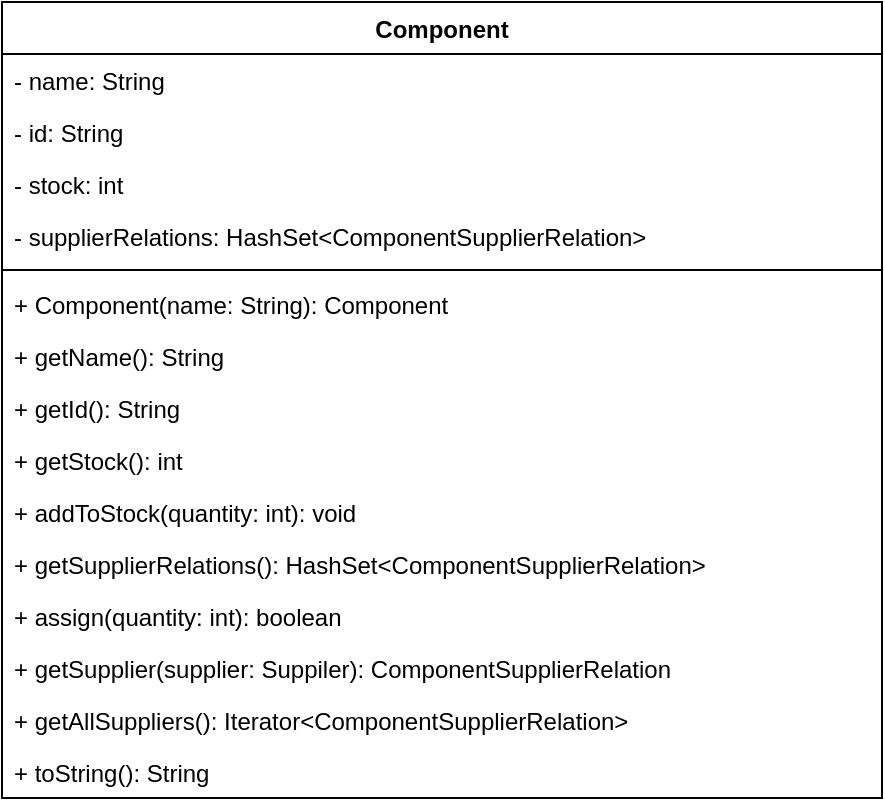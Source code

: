 <mxfile version="13.9.1" type="device"><diagram id="_O4dltEzid9s4eVgXZXs" name="Page-1"><mxGraphModel dx="1422" dy="813" grid="1" gridSize="10" guides="1" tooltips="1" connect="1" arrows="1" fold="1" page="1" pageScale="1" pageWidth="850" pageHeight="1100" math="0" shadow="0"><root><mxCell id="0"/><mxCell id="1" parent="0"/><mxCell id="_QR5VQ39Tykwal-72zb_-1" value="Component" style="swimlane;fontStyle=1;align=center;verticalAlign=top;childLayout=stackLayout;horizontal=1;startSize=26;horizontalStack=0;resizeParent=1;resizeParentMax=0;resizeLast=0;collapsible=1;marginBottom=0;" vertex="1" parent="1"><mxGeometry x="205" y="240" width="440" height="398" as="geometry"/></mxCell><mxCell id="_QR5VQ39Tykwal-72zb_-2" value="- name: String" style="text;strokeColor=none;fillColor=none;align=left;verticalAlign=top;spacingLeft=4;spacingRight=4;overflow=hidden;rotatable=0;points=[[0,0.5],[1,0.5]];portConstraint=eastwest;" vertex="1" parent="_QR5VQ39Tykwal-72zb_-1"><mxGeometry y="26" width="440" height="26" as="geometry"/></mxCell><mxCell id="_QR5VQ39Tykwal-72zb_-5" value="- id: String" style="text;strokeColor=none;fillColor=none;align=left;verticalAlign=top;spacingLeft=4;spacingRight=4;overflow=hidden;rotatable=0;points=[[0,0.5],[1,0.5]];portConstraint=eastwest;" vertex="1" parent="_QR5VQ39Tykwal-72zb_-1"><mxGeometry y="52" width="440" height="26" as="geometry"/></mxCell><mxCell id="_QR5VQ39Tykwal-72zb_-6" value="- stock: int" style="text;strokeColor=none;fillColor=none;align=left;verticalAlign=top;spacingLeft=4;spacingRight=4;overflow=hidden;rotatable=0;points=[[0,0.5],[1,0.5]];portConstraint=eastwest;" vertex="1" parent="_QR5VQ39Tykwal-72zb_-1"><mxGeometry y="78" width="440" height="26" as="geometry"/></mxCell><mxCell id="_QR5VQ39Tykwal-72zb_-7" value="- supplierRelations: HashSet&lt;ComponentSupplierRelation&gt;" style="text;strokeColor=none;fillColor=none;align=left;verticalAlign=top;spacingLeft=4;spacingRight=4;overflow=hidden;rotatable=0;points=[[0,0.5],[1,0.5]];portConstraint=eastwest;" vertex="1" parent="_QR5VQ39Tykwal-72zb_-1"><mxGeometry y="104" width="440" height="26" as="geometry"/></mxCell><mxCell id="_QR5VQ39Tykwal-72zb_-3" value="" style="line;strokeWidth=1;fillColor=none;align=left;verticalAlign=middle;spacingTop=-1;spacingLeft=3;spacingRight=3;rotatable=0;labelPosition=right;points=[];portConstraint=eastwest;" vertex="1" parent="_QR5VQ39Tykwal-72zb_-1"><mxGeometry y="130" width="440" height="8" as="geometry"/></mxCell><mxCell id="_QR5VQ39Tykwal-72zb_-4" value="+ Component(name: String): Component" style="text;strokeColor=none;fillColor=none;align=left;verticalAlign=top;spacingLeft=4;spacingRight=4;overflow=hidden;rotatable=0;points=[[0,0.5],[1,0.5]];portConstraint=eastwest;" vertex="1" parent="_QR5VQ39Tykwal-72zb_-1"><mxGeometry y="138" width="440" height="26" as="geometry"/></mxCell><mxCell id="_QR5VQ39Tykwal-72zb_-8" value="+ getName(): String" style="text;strokeColor=none;fillColor=none;align=left;verticalAlign=top;spacingLeft=4;spacingRight=4;overflow=hidden;rotatable=0;points=[[0,0.5],[1,0.5]];portConstraint=eastwest;" vertex="1" parent="_QR5VQ39Tykwal-72zb_-1"><mxGeometry y="164" width="440" height="26" as="geometry"/></mxCell><mxCell id="_QR5VQ39Tykwal-72zb_-9" value="+ getId(): String" style="text;strokeColor=none;fillColor=none;align=left;verticalAlign=top;spacingLeft=4;spacingRight=4;overflow=hidden;rotatable=0;points=[[0,0.5],[1,0.5]];portConstraint=eastwest;" vertex="1" parent="_QR5VQ39Tykwal-72zb_-1"><mxGeometry y="190" width="440" height="26" as="geometry"/></mxCell><mxCell id="_QR5VQ39Tykwal-72zb_-10" value="+ getStock(): int" style="text;strokeColor=none;fillColor=none;align=left;verticalAlign=top;spacingLeft=4;spacingRight=4;overflow=hidden;rotatable=0;points=[[0,0.5],[1,0.5]];portConstraint=eastwest;" vertex="1" parent="_QR5VQ39Tykwal-72zb_-1"><mxGeometry y="216" width="440" height="26" as="geometry"/></mxCell><mxCell id="_QR5VQ39Tykwal-72zb_-11" value="+ addToStock(quantity: int): void" style="text;strokeColor=none;fillColor=none;align=left;verticalAlign=top;spacingLeft=4;spacingRight=4;overflow=hidden;rotatable=0;points=[[0,0.5],[1,0.5]];portConstraint=eastwest;" vertex="1" parent="_QR5VQ39Tykwal-72zb_-1"><mxGeometry y="242" width="440" height="26" as="geometry"/></mxCell><mxCell id="_QR5VQ39Tykwal-72zb_-12" value="+ getSupplierRelations(): HashSet&lt;ComponentSupplierRelation&gt;" style="text;strokeColor=none;fillColor=none;align=left;verticalAlign=top;spacingLeft=4;spacingRight=4;overflow=hidden;rotatable=0;points=[[0,0.5],[1,0.5]];portConstraint=eastwest;" vertex="1" parent="_QR5VQ39Tykwal-72zb_-1"><mxGeometry y="268" width="440" height="26" as="geometry"/></mxCell><mxCell id="_QR5VQ39Tykwal-72zb_-13" value="+ assign(quantity: int): boolean" style="text;strokeColor=none;fillColor=none;align=left;verticalAlign=top;spacingLeft=4;spacingRight=4;overflow=hidden;rotatable=0;points=[[0,0.5],[1,0.5]];portConstraint=eastwest;" vertex="1" parent="_QR5VQ39Tykwal-72zb_-1"><mxGeometry y="294" width="440" height="26" as="geometry"/></mxCell><mxCell id="_QR5VQ39Tykwal-72zb_-14" value="+ getSupplier(supplier: Suppiler): ComponentSupplierRelation" style="text;strokeColor=none;fillColor=none;align=left;verticalAlign=top;spacingLeft=4;spacingRight=4;overflow=hidden;rotatable=0;points=[[0,0.5],[1,0.5]];portConstraint=eastwest;" vertex="1" parent="_QR5VQ39Tykwal-72zb_-1"><mxGeometry y="320" width="440" height="26" as="geometry"/></mxCell><mxCell id="_QR5VQ39Tykwal-72zb_-15" value="+ getAllSuppliers(): Iterator&lt;ComponentSupplierRelation&gt;" style="text;strokeColor=none;fillColor=none;align=left;verticalAlign=top;spacingLeft=4;spacingRight=4;overflow=hidden;rotatable=0;points=[[0,0.5],[1,0.5]];portConstraint=eastwest;" vertex="1" parent="_QR5VQ39Tykwal-72zb_-1"><mxGeometry y="346" width="440" height="26" as="geometry"/></mxCell><mxCell id="_QR5VQ39Tykwal-72zb_-16" value="+ toString(): String" style="text;strokeColor=none;fillColor=none;align=left;verticalAlign=top;spacingLeft=4;spacingRight=4;overflow=hidden;rotatable=0;points=[[0,0.5],[1,0.5]];portConstraint=eastwest;" vertex="1" parent="_QR5VQ39Tykwal-72zb_-1"><mxGeometry y="372" width="440" height="26" as="geometry"/></mxCell></root></mxGraphModel></diagram></mxfile>
